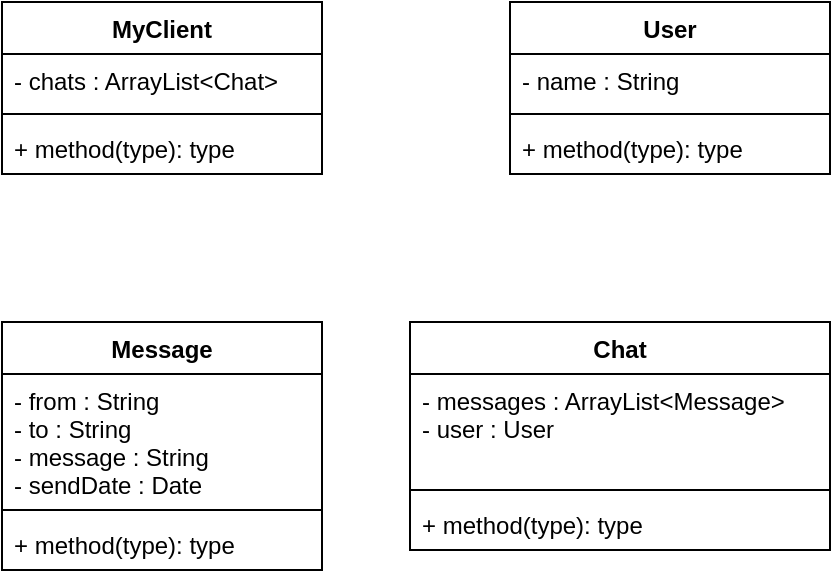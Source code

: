 <mxfile version="14.0.1" type="device"><diagram id="3DLRZM1VZLXfHaJr-WX2" name="Page-1"><mxGraphModel dx="981" dy="548" grid="1" gridSize="10" guides="1" tooltips="1" connect="1" arrows="1" fold="1" page="1" pageScale="1" pageWidth="827" pageHeight="1169" math="0" shadow="0"><root><mxCell id="0"/><mxCell id="1" parent="0"/><mxCell id="F8mPnJMJZTx5OIpyQVy_-4" value="MyClient" style="swimlane;fontStyle=1;align=center;verticalAlign=top;childLayout=stackLayout;horizontal=1;startSize=26;horizontalStack=0;resizeParent=1;resizeParentMax=0;resizeLast=0;collapsible=1;marginBottom=0;" vertex="1" parent="1"><mxGeometry x="130" y="150" width="160" height="86" as="geometry"/></mxCell><mxCell id="F8mPnJMJZTx5OIpyQVy_-5" value="- chats : ArrayList&lt;Chat&gt;" style="text;strokeColor=none;fillColor=none;align=left;verticalAlign=top;spacingLeft=4;spacingRight=4;overflow=hidden;rotatable=0;points=[[0,0.5],[1,0.5]];portConstraint=eastwest;" vertex="1" parent="F8mPnJMJZTx5OIpyQVy_-4"><mxGeometry y="26" width="160" height="26" as="geometry"/></mxCell><mxCell id="F8mPnJMJZTx5OIpyQVy_-6" value="" style="line;strokeWidth=1;fillColor=none;align=left;verticalAlign=middle;spacingTop=-1;spacingLeft=3;spacingRight=3;rotatable=0;labelPosition=right;points=[];portConstraint=eastwest;" vertex="1" parent="F8mPnJMJZTx5OIpyQVy_-4"><mxGeometry y="52" width="160" height="8" as="geometry"/></mxCell><mxCell id="F8mPnJMJZTx5OIpyQVy_-7" value="+ method(type): type" style="text;strokeColor=none;fillColor=none;align=left;verticalAlign=top;spacingLeft=4;spacingRight=4;overflow=hidden;rotatable=0;points=[[0,0.5],[1,0.5]];portConstraint=eastwest;" vertex="1" parent="F8mPnJMJZTx5OIpyQVy_-4"><mxGeometry y="60" width="160" height="26" as="geometry"/></mxCell><mxCell id="F8mPnJMJZTx5OIpyQVy_-8" value="Chat" style="swimlane;fontStyle=1;align=center;verticalAlign=top;childLayout=stackLayout;horizontal=1;startSize=26;horizontalStack=0;resizeParent=1;resizeParentMax=0;resizeLast=0;collapsible=1;marginBottom=0;" vertex="1" parent="1"><mxGeometry x="334" y="310" width="210" height="114" as="geometry"/></mxCell><mxCell id="F8mPnJMJZTx5OIpyQVy_-9" value="- messages : ArrayList&lt;Message&gt;&#10;- user : User" style="text;strokeColor=none;fillColor=none;align=left;verticalAlign=top;spacingLeft=4;spacingRight=4;overflow=hidden;rotatable=0;points=[[0,0.5],[1,0.5]];portConstraint=eastwest;" vertex="1" parent="F8mPnJMJZTx5OIpyQVy_-8"><mxGeometry y="26" width="210" height="54" as="geometry"/></mxCell><mxCell id="F8mPnJMJZTx5OIpyQVy_-10" value="" style="line;strokeWidth=1;fillColor=none;align=left;verticalAlign=middle;spacingTop=-1;spacingLeft=3;spacingRight=3;rotatable=0;labelPosition=right;points=[];portConstraint=eastwest;" vertex="1" parent="F8mPnJMJZTx5OIpyQVy_-8"><mxGeometry y="80" width="210" height="8" as="geometry"/></mxCell><mxCell id="F8mPnJMJZTx5OIpyQVy_-11" value="+ method(type): type" style="text;strokeColor=none;fillColor=none;align=left;verticalAlign=top;spacingLeft=4;spacingRight=4;overflow=hidden;rotatable=0;points=[[0,0.5],[1,0.5]];portConstraint=eastwest;" vertex="1" parent="F8mPnJMJZTx5OIpyQVy_-8"><mxGeometry y="88" width="210" height="26" as="geometry"/></mxCell><mxCell id="F8mPnJMJZTx5OIpyQVy_-12" value="Message" style="swimlane;fontStyle=1;align=center;verticalAlign=top;childLayout=stackLayout;horizontal=1;startSize=26;horizontalStack=0;resizeParent=1;resizeParentMax=0;resizeLast=0;collapsible=1;marginBottom=0;" vertex="1" parent="1"><mxGeometry x="130" y="310" width="160" height="124" as="geometry"/></mxCell><mxCell id="F8mPnJMJZTx5OIpyQVy_-13" value="- from : String&#10;- to : String&#10;- message : String&#10;- sendDate : Date" style="text;strokeColor=none;fillColor=none;align=left;verticalAlign=top;spacingLeft=4;spacingRight=4;overflow=hidden;rotatable=0;points=[[0,0.5],[1,0.5]];portConstraint=eastwest;" vertex="1" parent="F8mPnJMJZTx5OIpyQVy_-12"><mxGeometry y="26" width="160" height="64" as="geometry"/></mxCell><mxCell id="F8mPnJMJZTx5OIpyQVy_-14" value="" style="line;strokeWidth=1;fillColor=none;align=left;verticalAlign=middle;spacingTop=-1;spacingLeft=3;spacingRight=3;rotatable=0;labelPosition=right;points=[];portConstraint=eastwest;" vertex="1" parent="F8mPnJMJZTx5OIpyQVy_-12"><mxGeometry y="90" width="160" height="8" as="geometry"/></mxCell><mxCell id="F8mPnJMJZTx5OIpyQVy_-15" value="+ method(type): type" style="text;strokeColor=none;fillColor=none;align=left;verticalAlign=top;spacingLeft=4;spacingRight=4;overflow=hidden;rotatable=0;points=[[0,0.5],[1,0.5]];portConstraint=eastwest;" vertex="1" parent="F8mPnJMJZTx5OIpyQVy_-12"><mxGeometry y="98" width="160" height="26" as="geometry"/></mxCell><mxCell id="F8mPnJMJZTx5OIpyQVy_-17" value="User" style="swimlane;fontStyle=1;align=center;verticalAlign=top;childLayout=stackLayout;horizontal=1;startSize=26;horizontalStack=0;resizeParent=1;resizeParentMax=0;resizeLast=0;collapsible=1;marginBottom=0;" vertex="1" parent="1"><mxGeometry x="384" y="150" width="160" height="86" as="geometry"/></mxCell><mxCell id="F8mPnJMJZTx5OIpyQVy_-18" value="- name : String" style="text;strokeColor=none;fillColor=none;align=left;verticalAlign=top;spacingLeft=4;spacingRight=4;overflow=hidden;rotatable=0;points=[[0,0.5],[1,0.5]];portConstraint=eastwest;" vertex="1" parent="F8mPnJMJZTx5OIpyQVy_-17"><mxGeometry y="26" width="160" height="26" as="geometry"/></mxCell><mxCell id="F8mPnJMJZTx5OIpyQVy_-19" value="" style="line;strokeWidth=1;fillColor=none;align=left;verticalAlign=middle;spacingTop=-1;spacingLeft=3;spacingRight=3;rotatable=0;labelPosition=right;points=[];portConstraint=eastwest;" vertex="1" parent="F8mPnJMJZTx5OIpyQVy_-17"><mxGeometry y="52" width="160" height="8" as="geometry"/></mxCell><mxCell id="F8mPnJMJZTx5OIpyQVy_-20" value="+ method(type): type" style="text;strokeColor=none;fillColor=none;align=left;verticalAlign=top;spacingLeft=4;spacingRight=4;overflow=hidden;rotatable=0;points=[[0,0.5],[1,0.5]];portConstraint=eastwest;" vertex="1" parent="F8mPnJMJZTx5OIpyQVy_-17"><mxGeometry y="60" width="160" height="26" as="geometry"/></mxCell></root></mxGraphModel></diagram></mxfile>